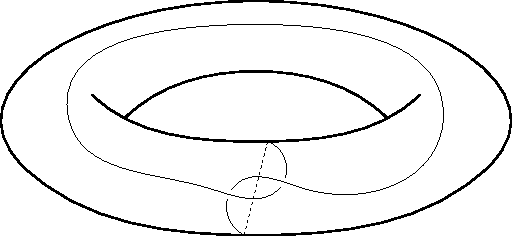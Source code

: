 /******************************************************************************
 *                                 LICENSE                                    *
 ******************************************************************************
 *  This file is part of Mathematics-and-Physics.                             *
 *                                                                            *
 *  Mathematics-and-Physics is free software: you can redistribute it and/or  *
 *  modify it under the terms of the GNU General Public License as published  *
 *  by the Free Software Foundation, either version 3 of the License, or      *
 *  (at your option) any later version.                                       *
 *                                                                            *
 *  Mathematics-and-Physics is distributed in the hope that it will be useful *
 *  but WITHOUT ANY WARRANTY; without even the implied warranty of            *
 *  MERCHANTABILITY or FITNESS FOR A PARTICULAR PURPOSE.  See the             *
 *  GNU General Public License for more details.                              *
 *                                                                            *
 *  You should have received a copy of the GNU General Public License         *
 *  along with Mathematics-and-Physics.  If not, see                          *
 *  <https://www.gnu.org/licenses/>.                                          *
 ******************************************************************************/

/*  Size of the output figure.                                                */
size(256);

/*  The five vertices of K_5.                                                 */
pair[] V;

/*  Variable for indexing.                                                    */
int n;

/*  Points for the first part of the torus.                                   */
pair A0 = (0.3, 0.4);
pair A1 = (1.0, 0.2);
pair A2 = (1.7, 0.4);

/*  Second part of the torus.                                                 */
pair B0 = (0.44, 0.3);
pair B1 = (1.0, 0.5);
pair B2 = (1.56, 0.3);

/*  Final part of the torus.                                                  */
pair C0 = (1.0, -0.2);
pair C1 = (0.0, 0.1);
pair C2 = (1.0, 0.8);
pair C3 = (2.0, 0.1);

/*  Default pen used for the link.                                            */
defaultpen(black + linewidth(0.4pt));

/*  Thick pen for the torus.                                                  */
pen thickp = black + linewidth(0.8pt);

/*  Dashed pen for lines that go behind the torus.                            */
pen dashp = black + linewidth(0.4pt) + linetype("4 4");

path g1, g2, g3, g4;

g1 = (0.95, -0.2) .. (0.9, 0.0) .. (1.0, 0.05){E};
g2 = (1.0, 0.05){E} .. (1.2, 0.0) .. (1.8, 0.3) .. (1.0, 0.7){W};
g3 = (1.0, 0.7){W} .. (0.2, 0.3) .. (0.8, 0.0) .. (1.1, 0.0) .. (1.05, 0.2);

draw(g1);
draw(g3, white + linewidth(4.0pt));
draw(g3);
filldraw(circle((1.12, 0.024), 0.02), white, white);
draw(g2);

draw((0.95, -0.2) -- (1.05, 0.2), dashp);

/*  Draw the torus.                                                           */
draw(A0{SE} .. A1{E} .. A2{NE}, thickp);
draw(B0{NE} .. B1 .. B2{SE}, thickp);
draw(C0{W} .. C1{NW} .. C2 .. C3{SW} .. cycle, thickp);
